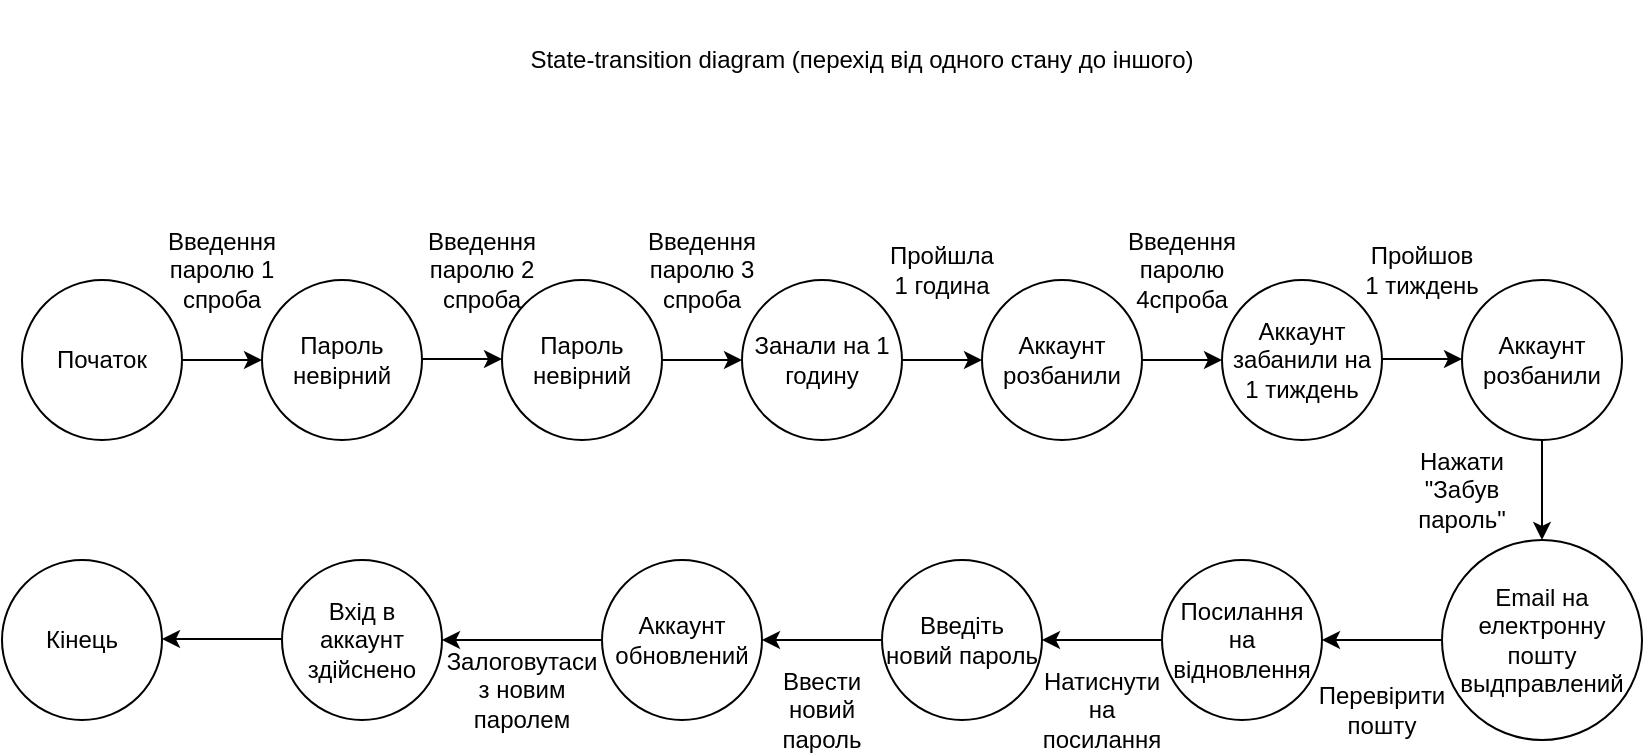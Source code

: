 <mxfile version="15.6.2" type="github">
  <diagram id="R2lEEEUBdFMjLlhIrx00" name="Page-1">
    <mxGraphModel dx="1021" dy="529" grid="1" gridSize="10" guides="1" tooltips="1" connect="1" arrows="1" fold="1" page="1" pageScale="1" pageWidth="850" pageHeight="1100" math="0" shadow="0" extFonts="Permanent Marker^https://fonts.googleapis.com/css?family=Permanent+Marker">
      <root>
        <mxCell id="0" />
        <mxCell id="1" parent="0" />
        <mxCell id="Ue390XHN1mh2CvqSjxft-1" value="&lt;font style=&quot;vertical-align: inherit&quot;&gt;&lt;font style=&quot;vertical-align: inherit&quot;&gt;Початок&lt;/font&gt;&lt;/font&gt;" style="ellipse;whiteSpace=wrap;html=1;aspect=fixed;" vertex="1" parent="1">
          <mxGeometry x="20" y="150" width="80" height="80" as="geometry" />
        </mxCell>
        <mxCell id="Ue390XHN1mh2CvqSjxft-4" value="" style="endArrow=classic;html=1;rounded=0;exitX=1;exitY=0.5;exitDx=0;exitDy=0;" edge="1" parent="1" source="Ue390XHN1mh2CvqSjxft-1">
          <mxGeometry width="50" height="50" relative="1" as="geometry">
            <mxPoint x="280" y="260" as="sourcePoint" />
            <mxPoint x="140" y="190" as="targetPoint" />
          </mxGeometry>
        </mxCell>
        <mxCell id="Ue390XHN1mh2CvqSjxft-7" value="&lt;font style=&quot;vertical-align: inherit&quot;&gt;&lt;font style=&quot;vertical-align: inherit&quot;&gt;Кінець&lt;/font&gt;&lt;/font&gt;" style="ellipse;whiteSpace=wrap;html=1;aspect=fixed;" vertex="1" parent="1">
          <mxGeometry x="10" y="290" width="80" height="80" as="geometry" />
        </mxCell>
        <mxCell id="Ue390XHN1mh2CvqSjxft-8" value="Пароль невірний" style="ellipse;whiteSpace=wrap;html=1;aspect=fixed;" vertex="1" parent="1">
          <mxGeometry x="140" y="150" width="80" height="80" as="geometry" />
        </mxCell>
        <mxCell id="Ue390XHN1mh2CvqSjxft-9" value="&lt;font style=&quot;vertical-align: inherit&quot;&gt;&lt;font style=&quot;vertical-align: inherit&quot;&gt;Введення паролю 1 спроба&lt;/font&gt;&lt;/font&gt;" style="text;html=1;strokeColor=none;fillColor=none;align=center;verticalAlign=middle;whiteSpace=wrap;rounded=0;" vertex="1" parent="1">
          <mxGeometry x="90" y="130" width="60" height="30" as="geometry" />
        </mxCell>
        <mxCell id="Ue390XHN1mh2CvqSjxft-10" value="Пароль невірний" style="ellipse;whiteSpace=wrap;html=1;aspect=fixed;" vertex="1" parent="1">
          <mxGeometry x="260" y="150" width="80" height="80" as="geometry" />
        </mxCell>
        <mxCell id="Ue390XHN1mh2CvqSjxft-12" value="" style="endArrow=classic;html=1;rounded=0;exitX=1;exitY=0.5;exitDx=0;exitDy=0;" edge="1" parent="1">
          <mxGeometry width="50" height="50" relative="1" as="geometry">
            <mxPoint x="220" y="189.5" as="sourcePoint" />
            <mxPoint x="260" y="189.5" as="targetPoint" />
          </mxGeometry>
        </mxCell>
        <mxCell id="Ue390XHN1mh2CvqSjxft-13" value="&lt;font style=&quot;vertical-align: inherit&quot;&gt;&lt;font style=&quot;vertical-align: inherit&quot;&gt;Введення паролю 2 спроба&lt;/font&gt;&lt;/font&gt;" style="text;html=1;strokeColor=none;fillColor=none;align=center;verticalAlign=middle;whiteSpace=wrap;rounded=0;" vertex="1" parent="1">
          <mxGeometry x="220" y="130" width="60" height="30" as="geometry" />
        </mxCell>
        <mxCell id="Ue390XHN1mh2CvqSjxft-14" value="" style="endArrow=classic;html=1;rounded=0;exitX=1;exitY=0.5;exitDx=0;exitDy=0;" edge="1" parent="1">
          <mxGeometry width="50" height="50" relative="1" as="geometry">
            <mxPoint x="340" y="190" as="sourcePoint" />
            <mxPoint x="380" y="190" as="targetPoint" />
          </mxGeometry>
        </mxCell>
        <mxCell id="Ue390XHN1mh2CvqSjxft-15" value="&lt;font style=&quot;vertical-align: inherit&quot;&gt;&lt;font style=&quot;vertical-align: inherit&quot;&gt;Введення паролю 3 спроба&lt;/font&gt;&lt;/font&gt;" style="text;html=1;strokeColor=none;fillColor=none;align=center;verticalAlign=middle;whiteSpace=wrap;rounded=0;" vertex="1" parent="1">
          <mxGeometry x="330" y="130" width="60" height="30" as="geometry" />
        </mxCell>
        <mxCell id="Ue390XHN1mh2CvqSjxft-16" value="Занали на 1 годину" style="ellipse;whiteSpace=wrap;html=1;aspect=fixed;" vertex="1" parent="1">
          <mxGeometry x="380" y="150" width="80" height="80" as="geometry" />
        </mxCell>
        <mxCell id="Ue390XHN1mh2CvqSjxft-17" value="&lt;font style=&quot;vertical-align: inherit&quot;&gt;&lt;font style=&quot;vertical-align: inherit&quot;&gt;Пройшла 1 година&lt;/font&gt;&lt;/font&gt;" style="text;html=1;strokeColor=none;fillColor=none;align=center;verticalAlign=middle;whiteSpace=wrap;rounded=0;" vertex="1" parent="1">
          <mxGeometry x="450" y="130" width="60" height="30" as="geometry" />
        </mxCell>
        <mxCell id="Ue390XHN1mh2CvqSjxft-18" value="" style="endArrow=classic;html=1;rounded=0;exitX=1;exitY=0.5;exitDx=0;exitDy=0;" edge="1" parent="1">
          <mxGeometry width="50" height="50" relative="1" as="geometry">
            <mxPoint x="460" y="190" as="sourcePoint" />
            <mxPoint x="500" y="190" as="targetPoint" />
          </mxGeometry>
        </mxCell>
        <mxCell id="Ue390XHN1mh2CvqSjxft-19" value="Аккаунт розбанили" style="ellipse;whiteSpace=wrap;html=1;aspect=fixed;" vertex="1" parent="1">
          <mxGeometry x="500" y="150" width="80" height="80" as="geometry" />
        </mxCell>
        <mxCell id="Ue390XHN1mh2CvqSjxft-20" value="&lt;font style=&quot;vertical-align: inherit&quot;&gt;&lt;font style=&quot;vertical-align: inherit&quot;&gt;Введення паролю 4спроба&lt;/font&gt;&lt;/font&gt;" style="text;html=1;strokeColor=none;fillColor=none;align=center;verticalAlign=middle;whiteSpace=wrap;rounded=0;" vertex="1" parent="1">
          <mxGeometry x="570" y="130" width="60" height="30" as="geometry" />
        </mxCell>
        <mxCell id="Ue390XHN1mh2CvqSjxft-21" value="" style="endArrow=classic;html=1;rounded=0;exitX=1;exitY=0.5;exitDx=0;exitDy=0;" edge="1" parent="1">
          <mxGeometry width="50" height="50" relative="1" as="geometry">
            <mxPoint x="580" y="190" as="sourcePoint" />
            <mxPoint x="620" y="190" as="targetPoint" />
          </mxGeometry>
        </mxCell>
        <mxCell id="Ue390XHN1mh2CvqSjxft-22" value="Аккаунт забанили на 1 тиждень" style="ellipse;whiteSpace=wrap;html=1;aspect=fixed;" vertex="1" parent="1">
          <mxGeometry x="620" y="150" width="80" height="80" as="geometry" />
        </mxCell>
        <mxCell id="Ue390XHN1mh2CvqSjxft-23" value="&lt;font style=&quot;vertical-align: inherit&quot;&gt;&lt;font style=&quot;vertical-align: inherit&quot;&gt;Пройшов 1 тиждень&lt;/font&gt;&lt;/font&gt;" style="text;html=1;strokeColor=none;fillColor=none;align=center;verticalAlign=middle;whiteSpace=wrap;rounded=0;" vertex="1" parent="1">
          <mxGeometry x="690" y="130" width="60" height="30" as="geometry" />
        </mxCell>
        <mxCell id="Ue390XHN1mh2CvqSjxft-24" value="" style="endArrow=classic;html=1;rounded=0;exitX=1;exitY=0.5;exitDx=0;exitDy=0;" edge="1" parent="1">
          <mxGeometry width="50" height="50" relative="1" as="geometry">
            <mxPoint x="700" y="189.5" as="sourcePoint" />
            <mxPoint x="740" y="189.5" as="targetPoint" />
          </mxGeometry>
        </mxCell>
        <mxCell id="Ue390XHN1mh2CvqSjxft-26" value="Аккаунт розбанили" style="ellipse;whiteSpace=wrap;html=1;aspect=fixed;" vertex="1" parent="1">
          <mxGeometry x="740" y="150" width="80" height="80" as="geometry" />
        </mxCell>
        <mxCell id="Ue390XHN1mh2CvqSjxft-28" value="" style="endArrow=classic;html=1;rounded=0;" edge="1" parent="1">
          <mxGeometry width="50" height="50" relative="1" as="geometry">
            <mxPoint x="780" y="230" as="sourcePoint" />
            <mxPoint x="780" y="280" as="targetPoint" />
          </mxGeometry>
        </mxCell>
        <mxCell id="Ue390XHN1mh2CvqSjxft-29" value="&lt;font style=&quot;vertical-align: inherit&quot;&gt;&lt;font style=&quot;vertical-align: inherit&quot;&gt;Нажати &quot;Забув пароль&quot;&lt;/font&gt;&lt;/font&gt;" style="text;html=1;strokeColor=none;fillColor=none;align=center;verticalAlign=middle;whiteSpace=wrap;rounded=0;" vertex="1" parent="1">
          <mxGeometry x="710" y="240" width="60" height="30" as="geometry" />
        </mxCell>
        <mxCell id="Ue390XHN1mh2CvqSjxft-31" value="Email на електронну пошту выдправлений" style="ellipse;whiteSpace=wrap;html=1;aspect=fixed;" vertex="1" parent="1">
          <mxGeometry x="730" y="280" width="100" height="100" as="geometry" />
        </mxCell>
        <mxCell id="Ue390XHN1mh2CvqSjxft-33" value="" style="endArrow=classic;html=1;rounded=0;entryX=1;entryY=0.5;entryDx=0;entryDy=0;" edge="1" parent="1" target="Ue390XHN1mh2CvqSjxft-34">
          <mxGeometry width="50" height="50" relative="1" as="geometry">
            <mxPoint x="730" y="330" as="sourcePoint" />
            <mxPoint x="680" y="330" as="targetPoint" />
          </mxGeometry>
        </mxCell>
        <mxCell id="Ue390XHN1mh2CvqSjxft-34" value="Посилання на відновлення" style="ellipse;whiteSpace=wrap;html=1;aspect=fixed;" vertex="1" parent="1">
          <mxGeometry x="590" y="290" width="80" height="80" as="geometry" />
        </mxCell>
        <mxCell id="Ue390XHN1mh2CvqSjxft-35" value="&lt;font style=&quot;vertical-align: inherit&quot;&gt;&lt;font style=&quot;vertical-align: inherit&quot;&gt;Перевірити пошту&lt;/font&gt;&lt;/font&gt;" style="text;html=1;strokeColor=none;fillColor=none;align=center;verticalAlign=middle;whiteSpace=wrap;rounded=0;" vertex="1" parent="1">
          <mxGeometry x="670" y="350" width="60" height="30" as="geometry" />
        </mxCell>
        <mxCell id="Ue390XHN1mh2CvqSjxft-37" value="" style="endArrow=classic;html=1;rounded=0;entryX=1;entryY=0.5;entryDx=0;entryDy=0;" edge="1" parent="1" target="Ue390XHN1mh2CvqSjxft-38">
          <mxGeometry width="50" height="50" relative="1" as="geometry">
            <mxPoint x="590" y="330" as="sourcePoint" />
            <mxPoint x="540" y="330" as="targetPoint" />
          </mxGeometry>
        </mxCell>
        <mxCell id="Ue390XHN1mh2CvqSjxft-38" value="Введіть новий пароль" style="ellipse;whiteSpace=wrap;html=1;aspect=fixed;" vertex="1" parent="1">
          <mxGeometry x="450" y="290" width="80" height="80" as="geometry" />
        </mxCell>
        <mxCell id="Ue390XHN1mh2CvqSjxft-39" value="&lt;font style=&quot;vertical-align: inherit&quot;&gt;&lt;font style=&quot;vertical-align: inherit&quot;&gt;Натиснути на посилання&lt;/font&gt;&lt;/font&gt;" style="text;html=1;strokeColor=none;fillColor=none;align=center;verticalAlign=middle;whiteSpace=wrap;rounded=0;" vertex="1" parent="1">
          <mxGeometry x="530" y="350" width="60" height="30" as="geometry" />
        </mxCell>
        <mxCell id="Ue390XHN1mh2CvqSjxft-40" value="" style="endArrow=classic;html=1;rounded=0;entryX=1;entryY=0.5;entryDx=0;entryDy=0;" edge="1" parent="1" target="Ue390XHN1mh2CvqSjxft-41">
          <mxGeometry width="50" height="50" relative="1" as="geometry">
            <mxPoint x="450" y="330" as="sourcePoint" />
            <mxPoint x="400" y="330" as="targetPoint" />
          </mxGeometry>
        </mxCell>
        <mxCell id="Ue390XHN1mh2CvqSjxft-41" value="Аккаунт обновлений" style="ellipse;whiteSpace=wrap;html=1;aspect=fixed;" vertex="1" parent="1">
          <mxGeometry x="310" y="290" width="80" height="80" as="geometry" />
        </mxCell>
        <mxCell id="Ue390XHN1mh2CvqSjxft-42" value="&lt;font style=&quot;vertical-align: inherit&quot;&gt;&lt;font style=&quot;vertical-align: inherit&quot;&gt;Ввести новий пароль&lt;/font&gt;&lt;/font&gt;" style="text;html=1;strokeColor=none;fillColor=none;align=center;verticalAlign=middle;whiteSpace=wrap;rounded=0;" vertex="1" parent="1">
          <mxGeometry x="390" y="350" width="60" height="30" as="geometry" />
        </mxCell>
        <mxCell id="Ue390XHN1mh2CvqSjxft-43" value="" style="endArrow=classic;html=1;rounded=0;entryX=1;entryY=0.5;entryDx=0;entryDy=0;" edge="1" parent="1" target="Ue390XHN1mh2CvqSjxft-44">
          <mxGeometry width="50" height="50" relative="1" as="geometry">
            <mxPoint x="310" y="330" as="sourcePoint" />
            <mxPoint x="260" y="330" as="targetPoint" />
          </mxGeometry>
        </mxCell>
        <mxCell id="Ue390XHN1mh2CvqSjxft-44" value="Вхід в аккаунт здійснено" style="ellipse;whiteSpace=wrap;html=1;aspect=fixed;" vertex="1" parent="1">
          <mxGeometry x="150" y="290" width="80" height="80" as="geometry" />
        </mxCell>
        <mxCell id="Ue390XHN1mh2CvqSjxft-45" value="&lt;font style=&quot;vertical-align: inherit&quot;&gt;&lt;font style=&quot;vertical-align: inherit&quot;&gt;Залоговутаси з новим паролем&lt;/font&gt;&lt;/font&gt;" style="text;html=1;strokeColor=none;fillColor=none;align=center;verticalAlign=middle;whiteSpace=wrap;rounded=0;" vertex="1" parent="1">
          <mxGeometry x="240" y="340" width="60" height="30" as="geometry" />
        </mxCell>
        <mxCell id="Ue390XHN1mh2CvqSjxft-47" value="" style="endArrow=classic;html=1;rounded=0;entryX=1;entryY=0.5;entryDx=0;entryDy=0;" edge="1" parent="1">
          <mxGeometry width="50" height="50" relative="1" as="geometry">
            <mxPoint x="150" y="329.5" as="sourcePoint" />
            <mxPoint x="90" y="329.5" as="targetPoint" />
          </mxGeometry>
        </mxCell>
        <mxCell id="Ue390XHN1mh2CvqSjxft-48" value="State-transition diagram (перехід від одного стану до іншого)" style="text;html=1;strokeColor=none;fillColor=none;align=center;verticalAlign=middle;whiteSpace=wrap;rounded=0;" vertex="1" parent="1">
          <mxGeometry x="190" y="10" width="500" height="60" as="geometry" />
        </mxCell>
      </root>
    </mxGraphModel>
  </diagram>
</mxfile>
